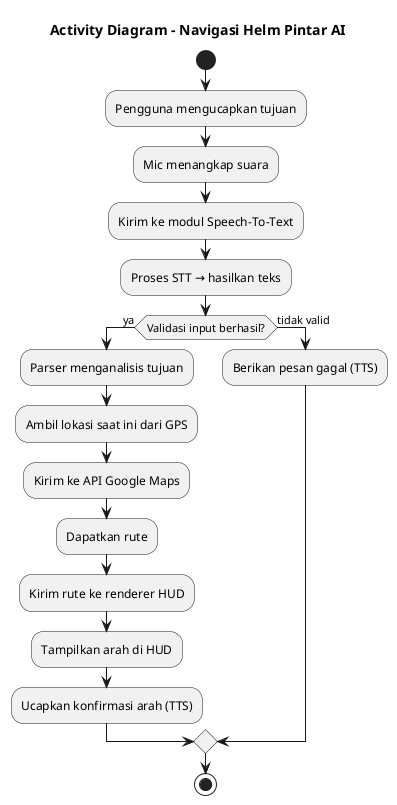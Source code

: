 @startuml ActivityDiagramNavigasi

title Activity Diagram – Navigasi Helm Pintar AI

start

:Pengguna mengucapkan tujuan;
:Mic menangkap suara;
:Kirim ke modul Speech-To-Text;
:Proses STT → hasilkan teks;

if (Validasi input berhasil?) then (ya)
  :Parser menganalisis tujuan;
  :Ambil lokasi saat ini dari GPS;
  :Kirim ke API Google Maps;
  :Dapatkan rute;
  :Kirim rute ke renderer HUD;
  :Tampilkan arah di HUD;
  :Ucapkan konfirmasi arah (TTS);
else (tidak valid)
  :Berikan pesan gagal (TTS);
endif

stop

@enduml
